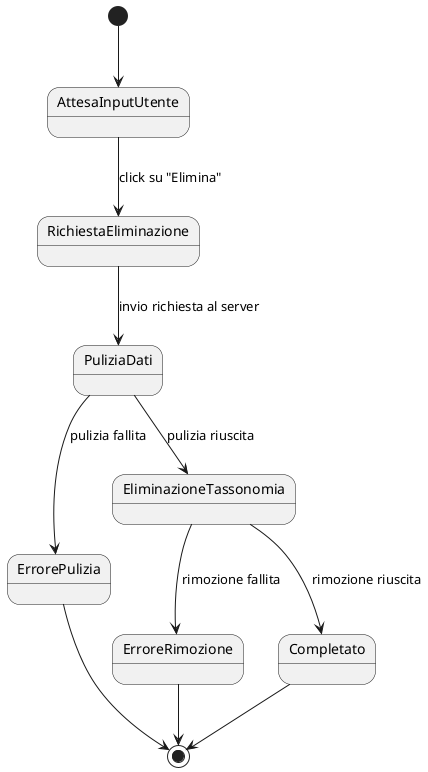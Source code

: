 @startuml Stato_Elimina_Tassonomia

[*] --> AttesaInputUtente

AttesaInputUtente --> RichiestaEliminazione : click su "Elimina"
RichiestaEliminazione --> PuliziaDati : invio richiesta al server

PuliziaDati --> ErrorePulizia : pulizia fallita
PuliziaDati --> EliminazioneTassonomia : pulizia riuscita

EliminazioneTassonomia --> ErroreRimozione : rimozione fallita
EliminazioneTassonomia --> Completato : rimozione riuscita

Completato --> [*]
ErrorePulizia --> [*]
ErroreRimozione --> [*]

@enduml
